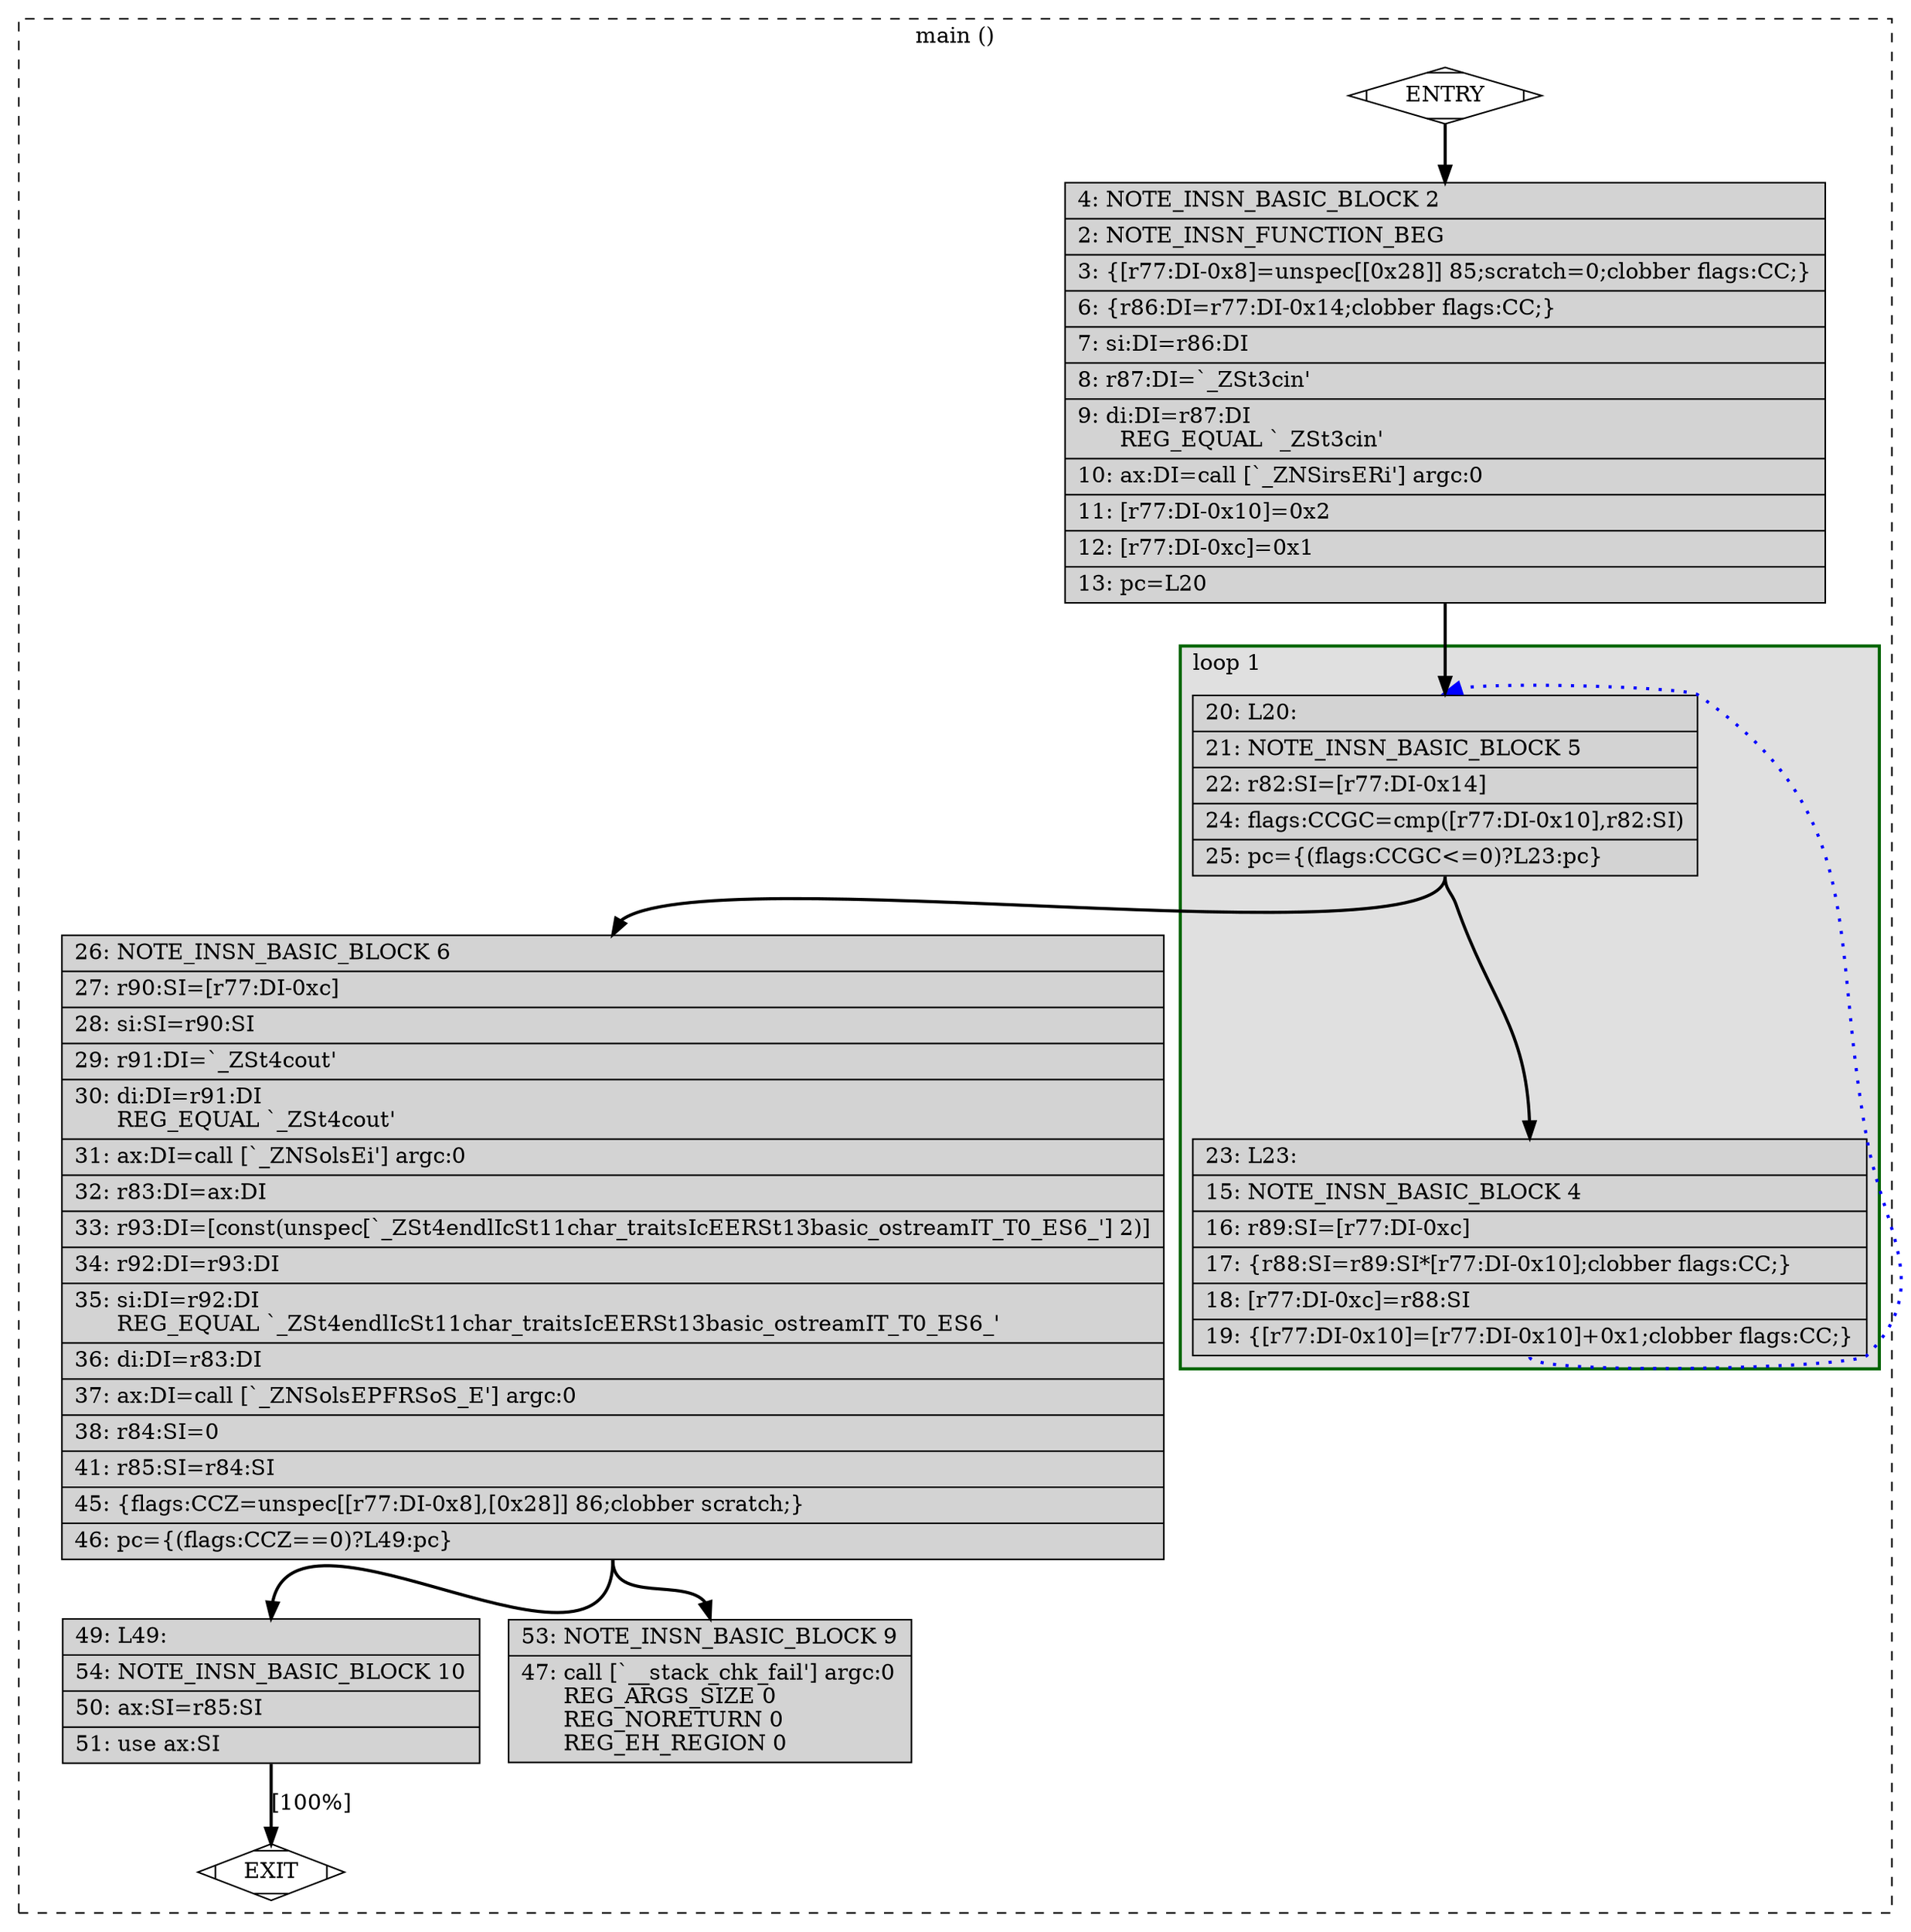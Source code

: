 digraph "factorial.cpp.255r.expand" {
overlap=false;
subgraph "cluster_main" {
	style="dashed";
	color="black";
	label="main ()";
	subgraph cluster_1988_1 {
	style="filled";
	color="darkgreen";
	fillcolor="grey88";
	label="loop 1";
	labeljust=l;
	penwidth=2;
	fn_1988_basic_block_5 [shape=record,style=filled,fillcolor=lightgrey,label="{\ \ \ 20:\ L20:\l\
|\ \ \ 21:\ NOTE_INSN_BASIC_BLOCK\ 5\l\
|\ \ \ 22:\ r82:SI=[r77:DI-0x14]\l\
|\ \ \ 24:\ flags:CCGC=cmp([r77:DI-0x10],r82:SI)\l\
|\ \ \ 25:\ pc=\{(flags:CCGC\<=0)?L23:pc\}\l\
}"];

	fn_1988_basic_block_4 [shape=record,style=filled,fillcolor=lightgrey,label="{\ \ \ 23:\ L23:\l\
|\ \ \ 15:\ NOTE_INSN_BASIC_BLOCK\ 4\l\
|\ \ \ 16:\ r89:SI=[r77:DI-0xc]\l\
|\ \ \ 17:\ \{r88:SI=r89:SI*[r77:DI-0x10];clobber\ flags:CC;\}\l\
|\ \ \ 18:\ [r77:DI-0xc]=r88:SI\l\
|\ \ \ 19:\ \{[r77:DI-0x10]=[r77:DI-0x10]+0x1;clobber\ flags:CC;\}\l\
}"];

	}
	fn_1988_basic_block_0 [shape=Mdiamond,style=filled,fillcolor=white,label="ENTRY"];

	fn_1988_basic_block_1 [shape=Mdiamond,style=filled,fillcolor=white,label="EXIT"];

	fn_1988_basic_block_2 [shape=record,style=filled,fillcolor=lightgrey,label="{\ \ \ \ 4:\ NOTE_INSN_BASIC_BLOCK\ 2\l\
|\ \ \ \ 2:\ NOTE_INSN_FUNCTION_BEG\l\
|\ \ \ \ 3:\ \{[r77:DI-0x8]=unspec[[0x28]]\ 85;scratch=0;clobber\ flags:CC;\}\l\
|\ \ \ \ 6:\ \{r86:DI=r77:DI-0x14;clobber\ flags:CC;\}\l\
|\ \ \ \ 7:\ si:DI=r86:DI\l\
|\ \ \ \ 8:\ r87:DI=`_ZSt3cin'\l\
|\ \ \ \ 9:\ di:DI=r87:DI\l\
\ \ \ \ \ \ REG_EQUAL\ `_ZSt3cin'\l\
|\ \ \ 10:\ ax:DI=call\ [`_ZNSirsERi']\ argc:0\l\
|\ \ \ 11:\ [r77:DI-0x10]=0x2\l\
|\ \ \ 12:\ [r77:DI-0xc]=0x1\l\
|\ \ \ 13:\ pc=L20\l\
}"];

	fn_1988_basic_block_6 [shape=record,style=filled,fillcolor=lightgrey,label="{\ \ \ 26:\ NOTE_INSN_BASIC_BLOCK\ 6\l\
|\ \ \ 27:\ r90:SI=[r77:DI-0xc]\l\
|\ \ \ 28:\ si:SI=r90:SI\l\
|\ \ \ 29:\ r91:DI=`_ZSt4cout'\l\
|\ \ \ 30:\ di:DI=r91:DI\l\
\ \ \ \ \ \ REG_EQUAL\ `_ZSt4cout'\l\
|\ \ \ 31:\ ax:DI=call\ [`_ZNSolsEi']\ argc:0\l\
|\ \ \ 32:\ r83:DI=ax:DI\l\
|\ \ \ 33:\ r93:DI=[const(unspec[`_ZSt4endlIcSt11char_traitsIcEERSt13basic_ostreamIT_T0_ES6_']\ 2)]\l\
|\ \ \ 34:\ r92:DI=r93:DI\l\
|\ \ \ 35:\ si:DI=r92:DI\l\
\ \ \ \ \ \ REG_EQUAL\ `_ZSt4endlIcSt11char_traitsIcEERSt13basic_ostreamIT_T0_ES6_'\l\
|\ \ \ 36:\ di:DI=r83:DI\l\
|\ \ \ 37:\ ax:DI=call\ [`_ZNSolsEPFRSoS_E']\ argc:0\l\
|\ \ \ 38:\ r84:SI=0\l\
|\ \ \ 41:\ r85:SI=r84:SI\l\
|\ \ \ 45:\ \{flags:CCZ=unspec[[r77:DI-0x8],[0x28]]\ 86;clobber\ scratch;\}\l\
|\ \ \ 46:\ pc=\{(flags:CCZ==0)?L49:pc\}\l\
}"];

	fn_1988_basic_block_9 [shape=record,style=filled,fillcolor=lightgrey,label="{\ \ \ 53:\ NOTE_INSN_BASIC_BLOCK\ 9\l\
|\ \ \ 47:\ call\ [`__stack_chk_fail']\ argc:0\l\
\ \ \ \ \ \ REG_ARGS_SIZE\ 0\l\
\ \ \ \ \ \ REG_NORETURN\ 0\l\
\ \ \ \ \ \ REG_EH_REGION\ 0\l\
}"];

	fn_1988_basic_block_10 [shape=record,style=filled,fillcolor=lightgrey,label="{\ \ \ 49:\ L49:\l\
|\ \ \ 54:\ NOTE_INSN_BASIC_BLOCK\ 10\l\
|\ \ \ 50:\ ax:SI=r85:SI\l\
|\ \ \ 51:\ use\ ax:SI\l\
}"];

	fn_1988_basic_block_0:s -> fn_1988_basic_block_2:n [style="solid,bold",color=black,weight=100,constraint=true];
	fn_1988_basic_block_2:s -> fn_1988_basic_block_5:n [style="solid,bold",color=black,weight=10,constraint=true];
	fn_1988_basic_block_4:s -> fn_1988_basic_block_5:n [style="dotted,bold",color=blue,weight=10,constraint=false];
	fn_1988_basic_block_5:s -> fn_1988_basic_block_4:n [style="solid,bold",color=black,weight=10,constraint=true];
	fn_1988_basic_block_5:s -> fn_1988_basic_block_6:n [style="solid,bold",color=black,weight=100,constraint=true];
	fn_1988_basic_block_6:s -> fn_1988_basic_block_10:n [style="solid,bold",color=black,weight=10,constraint=true];
	fn_1988_basic_block_6:s -> fn_1988_basic_block_9:n [style="solid,bold",color=black,weight=100,constraint=true];
	fn_1988_basic_block_10:s -> fn_1988_basic_block_1:n [style="solid,bold",color=black,weight=100,constraint=true,label="[100%]"];
	fn_1988_basic_block_0:s -> fn_1988_basic_block_1:n [style="invis",constraint=true];
}
}
